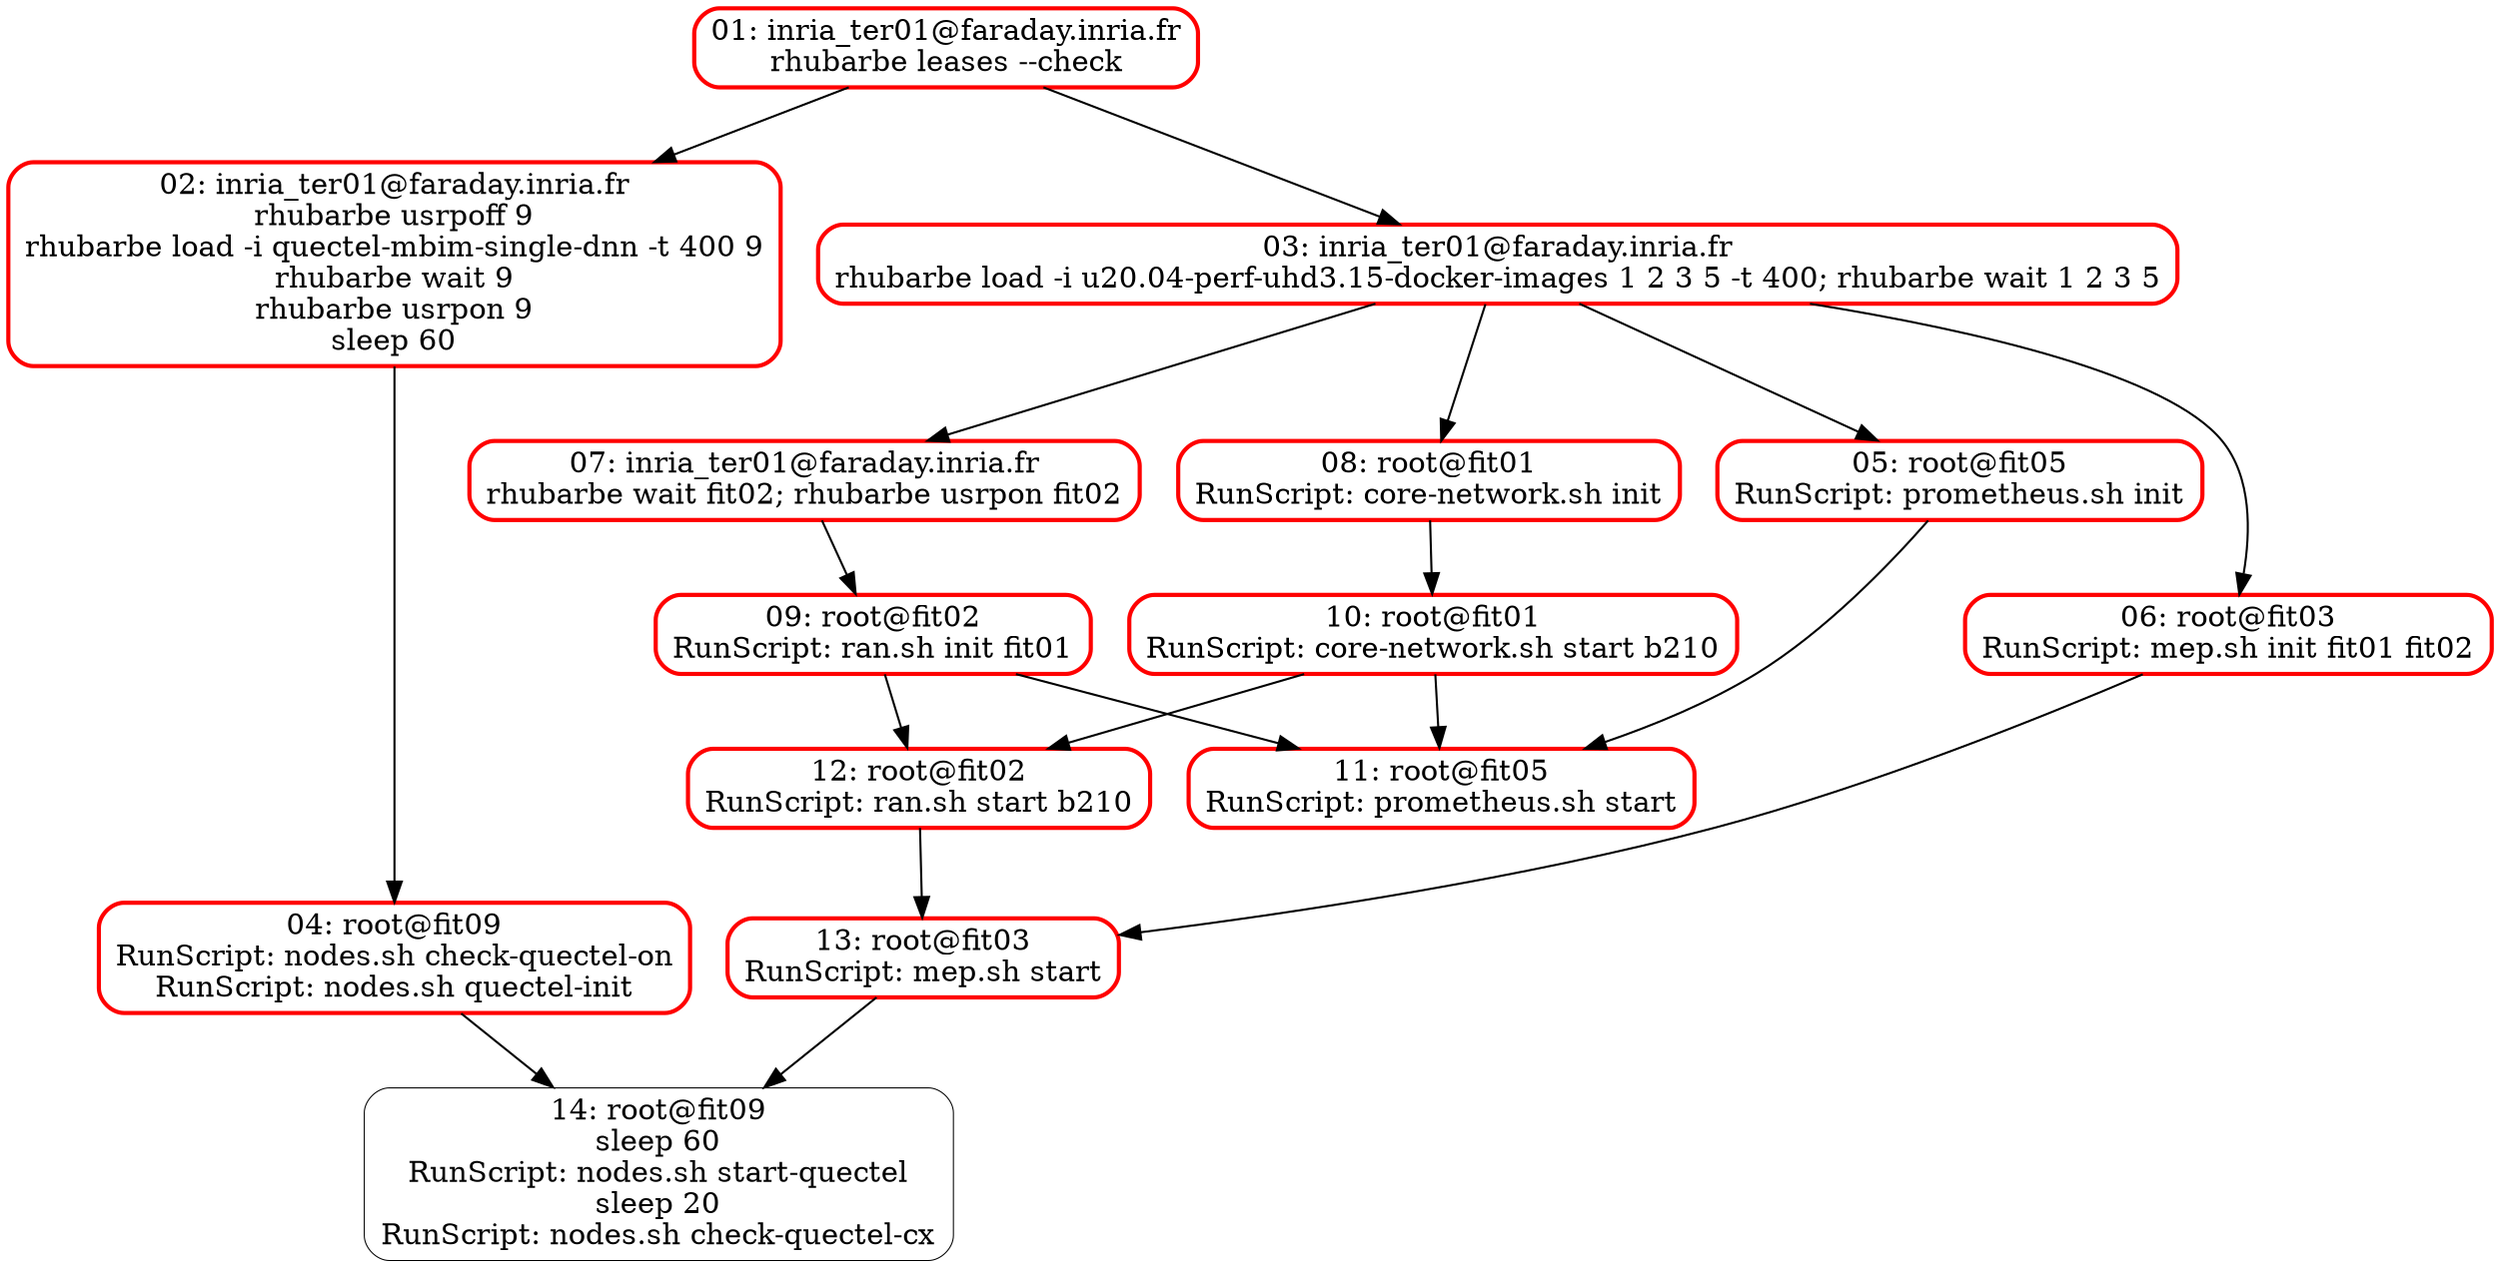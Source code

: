 digraph asynciojobs{
compound=true;
graph [];
01 [style="rounded",label="01: inria_ter01@faraday.inria.fr
rhubarbe leases --check",shape="box",color="red",penwidth="2"]
02 [style="rounded",label="02: inria_ter01@faraday.inria.fr
rhubarbe usrpoff 9
rhubarbe load -i quectel-mbim-single-dnn -t 400 9
rhubarbe wait 9
rhubarbe usrpon 9
sleep 60",shape="box",color="red",penwidth="2"]
01 -> 02;
03 [style="rounded",label="03: inria_ter01@faraday.inria.fr
rhubarbe load -i u20.04-perf-uhd3.15-docker-images 1 2 3 5 -t 400; rhubarbe wait 1 2 3 5",shape="box",color="red",penwidth="2"]
01 -> 03;
04 [style="rounded",label="04: root@fit09
RunScript: nodes.sh check-quectel-on
RunScript: nodes.sh quectel-init",shape="box",color="red",penwidth="2"]
02 -> 04;
05 [style="rounded",label="05: root@fit05
RunScript: prometheus.sh init",shape="box",color="red",penwidth="2"]
03 -> 05;
06 [style="rounded",label="06: root@fit03
RunScript: mep.sh init fit01 fit02",shape="box",color="red",penwidth="2"]
03 -> 06;
07 [style="rounded",label="07: inria_ter01@faraday.inria.fr
rhubarbe wait fit02; rhubarbe usrpon fit02",shape="box",color="red",penwidth="2"]
03 -> 07;
08 [style="rounded",label="08: root@fit01
RunScript: core-network.sh init",shape="box",color="red",penwidth="2"]
03 -> 08;
09 [style="rounded",label="09: root@fit02
RunScript: ran.sh init fit01",shape="box",color="red",penwidth="2"]
07 -> 09;
10 [style="rounded",label="10: root@fit01
RunScript: core-network.sh start b210",shape="box",color="red",penwidth="2"]
08 -> 10;
11 [style="rounded",label="11: root@fit05
RunScript: prometheus.sh start",shape="box",color="red",penwidth="2"]
10 -> 11;
09 -> 11;
05 -> 11;
12 [style="rounded",label="12: root@fit02
RunScript: ran.sh start b210",shape="box",color="red",penwidth="2"]
10 -> 12;
09 -> 12;
13 [style="rounded",label="13: root@fit03
RunScript: mep.sh start",shape="box",color="red",penwidth="2"]
06 -> 13;
12 -> 13;
14 [style="rounded",label="14: root@fit09
sleep 60
RunScript: nodes.sh start-quectel
sleep 20
RunScript: nodes.sh check-quectel-cx",shape="box",penwidth="0.5"]
04 -> 14;
13 -> 14;
}
